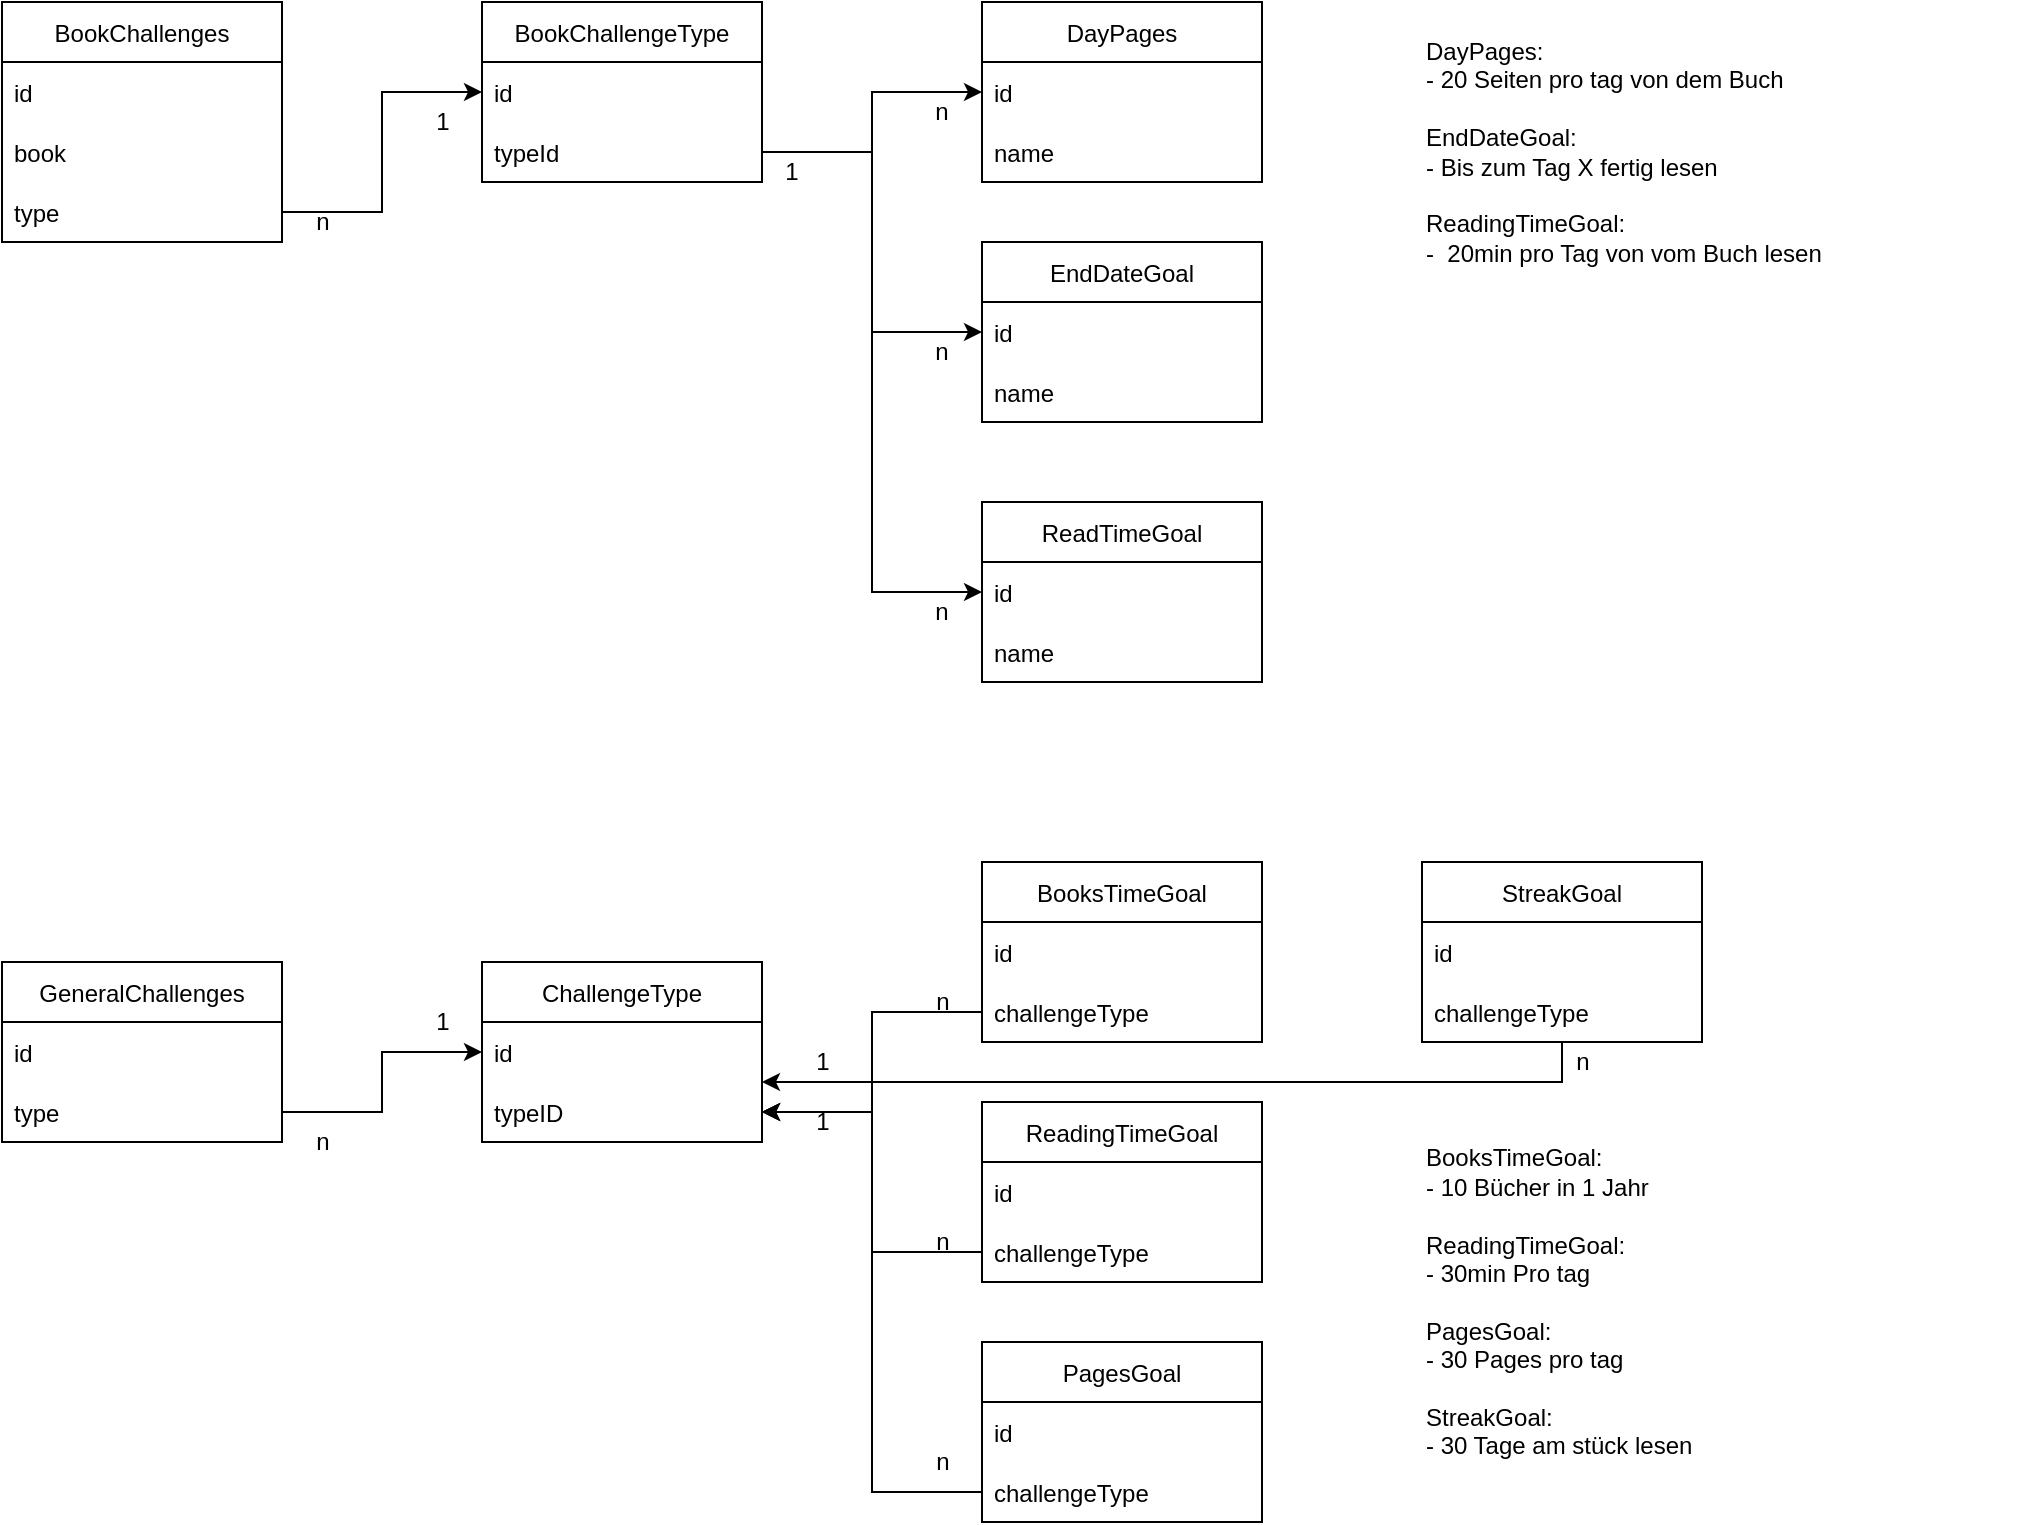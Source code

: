 <mxfile version="20.3.0" type="device"><diagram id="5UC8xc8aUDfBGlQ5QwmF" name="Seite-1"><mxGraphModel dx="1244" dy="906" grid="1" gridSize="10" guides="1" tooltips="1" connect="1" arrows="1" fold="1" page="1" pageScale="1" pageWidth="1169" pageHeight="827" math="0" shadow="0"><root><mxCell id="0"/><mxCell id="1" parent="0"/><mxCell id="uhi9riS7lNYA-uoKevwM-1" value="BookChallenges" style="swimlane;fontStyle=0;childLayout=stackLayout;horizontal=1;startSize=30;horizontalStack=0;resizeParent=1;resizeParentMax=0;resizeLast=0;collapsible=1;marginBottom=0;" parent="1" vertex="1"><mxGeometry x="70" y="50" width="140" height="120" as="geometry"/></mxCell><mxCell id="uhi9riS7lNYA-uoKevwM-2" value="id" style="text;strokeColor=none;fillColor=none;align=left;verticalAlign=middle;spacingLeft=4;spacingRight=4;overflow=hidden;points=[[0,0.5],[1,0.5]];portConstraint=eastwest;rotatable=0;" parent="uhi9riS7lNYA-uoKevwM-1" vertex="1"><mxGeometry y="30" width="140" height="30" as="geometry"/></mxCell><mxCell id="uhi9riS7lNYA-uoKevwM-3" value="book" style="text;strokeColor=none;fillColor=none;align=left;verticalAlign=middle;spacingLeft=4;spacingRight=4;overflow=hidden;points=[[0,0.5],[1,0.5]];portConstraint=eastwest;rotatable=0;" parent="uhi9riS7lNYA-uoKevwM-1" vertex="1"><mxGeometry y="60" width="140" height="30" as="geometry"/></mxCell><mxCell id="uhi9riS7lNYA-uoKevwM-4" value="type" style="text;strokeColor=none;fillColor=none;align=left;verticalAlign=middle;spacingLeft=4;spacingRight=4;overflow=hidden;points=[[0,0.5],[1,0.5]];portConstraint=eastwest;rotatable=0;" parent="uhi9riS7lNYA-uoKevwM-1" vertex="1"><mxGeometry y="90" width="140" height="30" as="geometry"/></mxCell><mxCell id="uhi9riS7lNYA-uoKevwM-5" value="BookChallengeType" style="swimlane;fontStyle=0;childLayout=stackLayout;horizontal=1;startSize=30;horizontalStack=0;resizeParent=1;resizeParentMax=0;resizeLast=0;collapsible=1;marginBottom=0;" parent="1" vertex="1"><mxGeometry x="310" y="50" width="140" height="90" as="geometry"/></mxCell><mxCell id="uhi9riS7lNYA-uoKevwM-6" value="id" style="text;strokeColor=none;fillColor=none;align=left;verticalAlign=middle;spacingLeft=4;spacingRight=4;overflow=hidden;points=[[0,0.5],[1,0.5]];portConstraint=eastwest;rotatable=0;" parent="uhi9riS7lNYA-uoKevwM-5" vertex="1"><mxGeometry y="30" width="140" height="30" as="geometry"/></mxCell><mxCell id="uhi9riS7lNYA-uoKevwM-7" value="typeId" style="text;strokeColor=none;fillColor=none;align=left;verticalAlign=middle;spacingLeft=4;spacingRight=4;overflow=hidden;points=[[0,0.5],[1,0.5]];portConstraint=eastwest;rotatable=0;" parent="uhi9riS7lNYA-uoKevwM-5" vertex="1"><mxGeometry y="60" width="140" height="30" as="geometry"/></mxCell><mxCell id="uhi9riS7lNYA-uoKevwM-9" style="edgeStyle=orthogonalEdgeStyle;rounded=0;orthogonalLoop=1;jettySize=auto;html=1;entryX=0;entryY=0.5;entryDx=0;entryDy=0;" parent="1" source="uhi9riS7lNYA-uoKevwM-4" target="uhi9riS7lNYA-uoKevwM-6" edge="1"><mxGeometry relative="1" as="geometry"/></mxCell><mxCell id="uhi9riS7lNYA-uoKevwM-10" value="n" style="text;html=1;align=center;verticalAlign=middle;resizable=0;points=[];autosize=1;strokeColor=none;fillColor=none;" parent="1" vertex="1"><mxGeometry x="215" y="145" width="30" height="30" as="geometry"/></mxCell><mxCell id="uhi9riS7lNYA-uoKevwM-11" value="1" style="text;html=1;align=center;verticalAlign=middle;resizable=0;points=[];autosize=1;strokeColor=none;fillColor=none;" parent="1" vertex="1"><mxGeometry x="275" y="95" width="30" height="30" as="geometry"/></mxCell><mxCell id="uhi9riS7lNYA-uoKevwM-12" value="DayPages" style="swimlane;fontStyle=0;childLayout=stackLayout;horizontal=1;startSize=30;horizontalStack=0;resizeParent=1;resizeParentMax=0;resizeLast=0;collapsible=1;marginBottom=0;" parent="1" vertex="1"><mxGeometry x="560" y="50" width="140" height="90" as="geometry"/></mxCell><mxCell id="uhi9riS7lNYA-uoKevwM-13" value="id" style="text;strokeColor=none;fillColor=none;align=left;verticalAlign=middle;spacingLeft=4;spacingRight=4;overflow=hidden;points=[[0,0.5],[1,0.5]];portConstraint=eastwest;rotatable=0;" parent="uhi9riS7lNYA-uoKevwM-12" vertex="1"><mxGeometry y="30" width="140" height="30" as="geometry"/></mxCell><mxCell id="uhi9riS7lNYA-uoKevwM-14" value="name" style="text;strokeColor=none;fillColor=none;align=left;verticalAlign=middle;spacingLeft=4;spacingRight=4;overflow=hidden;points=[[0,0.5],[1,0.5]];portConstraint=eastwest;rotatable=0;" parent="uhi9riS7lNYA-uoKevwM-12" vertex="1"><mxGeometry y="60" width="140" height="30" as="geometry"/></mxCell><mxCell id="uhi9riS7lNYA-uoKevwM-15" value="EndDateGoal" style="swimlane;fontStyle=0;childLayout=stackLayout;horizontal=1;startSize=30;horizontalStack=0;resizeParent=1;resizeParentMax=0;resizeLast=0;collapsible=1;marginBottom=0;" parent="1" vertex="1"><mxGeometry x="560" y="170" width="140" height="90" as="geometry"/></mxCell><mxCell id="uhi9riS7lNYA-uoKevwM-16" value="id" style="text;strokeColor=none;fillColor=none;align=left;verticalAlign=middle;spacingLeft=4;spacingRight=4;overflow=hidden;points=[[0,0.5],[1,0.5]];portConstraint=eastwest;rotatable=0;" parent="uhi9riS7lNYA-uoKevwM-15" vertex="1"><mxGeometry y="30" width="140" height="30" as="geometry"/></mxCell><mxCell id="uhi9riS7lNYA-uoKevwM-17" value="name" style="text;strokeColor=none;fillColor=none;align=left;verticalAlign=middle;spacingLeft=4;spacingRight=4;overflow=hidden;points=[[0,0.5],[1,0.5]];portConstraint=eastwest;rotatable=0;" parent="uhi9riS7lNYA-uoKevwM-15" vertex="1"><mxGeometry y="60" width="140" height="30" as="geometry"/></mxCell><mxCell id="uhi9riS7lNYA-uoKevwM-18" value="ReadTimeGoal" style="swimlane;fontStyle=0;childLayout=stackLayout;horizontal=1;startSize=30;horizontalStack=0;resizeParent=1;resizeParentMax=0;resizeLast=0;collapsible=1;marginBottom=0;" parent="1" vertex="1"><mxGeometry x="560" y="300" width="140" height="90" as="geometry"/></mxCell><mxCell id="uhi9riS7lNYA-uoKevwM-19" value="id" style="text;strokeColor=none;fillColor=none;align=left;verticalAlign=middle;spacingLeft=4;spacingRight=4;overflow=hidden;points=[[0,0.5],[1,0.5]];portConstraint=eastwest;rotatable=0;" parent="uhi9riS7lNYA-uoKevwM-18" vertex="1"><mxGeometry y="30" width="140" height="30" as="geometry"/></mxCell><mxCell id="uhi9riS7lNYA-uoKevwM-20" value="name" style="text;strokeColor=none;fillColor=none;align=left;verticalAlign=middle;spacingLeft=4;spacingRight=4;overflow=hidden;points=[[0,0.5],[1,0.5]];portConstraint=eastwest;rotatable=0;" parent="uhi9riS7lNYA-uoKevwM-18" vertex="1"><mxGeometry y="60" width="140" height="30" as="geometry"/></mxCell><mxCell id="uhi9riS7lNYA-uoKevwM-21" value="GeneralChallenges" style="swimlane;fontStyle=0;childLayout=stackLayout;horizontal=1;startSize=30;horizontalStack=0;resizeParent=1;resizeParentMax=0;resizeLast=0;collapsible=1;marginBottom=0;" parent="1" vertex="1"><mxGeometry x="70" y="530" width="140" height="90" as="geometry"/></mxCell><mxCell id="uhi9riS7lNYA-uoKevwM-22" value="id" style="text;strokeColor=none;fillColor=none;align=left;verticalAlign=middle;spacingLeft=4;spacingRight=4;overflow=hidden;points=[[0,0.5],[1,0.5]];portConstraint=eastwest;rotatable=0;" parent="uhi9riS7lNYA-uoKevwM-21" vertex="1"><mxGeometry y="30" width="140" height="30" as="geometry"/></mxCell><mxCell id="uhi9riS7lNYA-uoKevwM-24" value="type" style="text;strokeColor=none;fillColor=none;align=left;verticalAlign=middle;spacingLeft=4;spacingRight=4;overflow=hidden;points=[[0,0.5],[1,0.5]];portConstraint=eastwest;rotatable=0;" parent="uhi9riS7lNYA-uoKevwM-21" vertex="1"><mxGeometry y="60" width="140" height="30" as="geometry"/></mxCell><mxCell id="uhi9riS7lNYA-uoKevwM-25" value="ChallengeType" style="swimlane;fontStyle=0;childLayout=stackLayout;horizontal=1;startSize=30;horizontalStack=0;resizeParent=1;resizeParentMax=0;resizeLast=0;collapsible=1;marginBottom=0;" parent="1" vertex="1"><mxGeometry x="310" y="530" width="140" height="90" as="geometry"/></mxCell><mxCell id="uhi9riS7lNYA-uoKevwM-26" value="id" style="text;strokeColor=none;fillColor=none;align=left;verticalAlign=middle;spacingLeft=4;spacingRight=4;overflow=hidden;points=[[0,0.5],[1,0.5]];portConstraint=eastwest;rotatable=0;" parent="uhi9riS7lNYA-uoKevwM-25" vertex="1"><mxGeometry y="30" width="140" height="30" as="geometry"/></mxCell><mxCell id="uhi9riS7lNYA-uoKevwM-27" value="typeID" style="text;strokeColor=none;fillColor=none;align=left;verticalAlign=middle;spacingLeft=4;spacingRight=4;overflow=hidden;points=[[0,0.5],[1,0.5]];portConstraint=eastwest;rotatable=0;" parent="uhi9riS7lNYA-uoKevwM-25" vertex="1"><mxGeometry y="60" width="140" height="30" as="geometry"/></mxCell><mxCell id="uhi9riS7lNYA-uoKevwM-28" value="BooksTimeGoal" style="swimlane;fontStyle=0;childLayout=stackLayout;horizontal=1;startSize=30;horizontalStack=0;resizeParent=1;resizeParentMax=0;resizeLast=0;collapsible=1;marginBottom=0;" parent="1" vertex="1"><mxGeometry x="560" y="480" width="140" height="90" as="geometry"/></mxCell><mxCell id="uhi9riS7lNYA-uoKevwM-29" value="id" style="text;strokeColor=none;fillColor=none;align=left;verticalAlign=middle;spacingLeft=4;spacingRight=4;overflow=hidden;points=[[0,0.5],[1,0.5]];portConstraint=eastwest;rotatable=0;" parent="uhi9riS7lNYA-uoKevwM-28" vertex="1"><mxGeometry y="30" width="140" height="30" as="geometry"/></mxCell><mxCell id="uhi9riS7lNYA-uoKevwM-30" value="challengeType" style="text;strokeColor=none;fillColor=none;align=left;verticalAlign=middle;spacingLeft=4;spacingRight=4;overflow=hidden;points=[[0,0.5],[1,0.5]];portConstraint=eastwest;rotatable=0;" parent="uhi9riS7lNYA-uoKevwM-28" vertex="1"><mxGeometry y="60" width="140" height="30" as="geometry"/></mxCell><mxCell id="uhi9riS7lNYA-uoKevwM-31" value="ReadingTimeGoal" style="swimlane;fontStyle=0;childLayout=stackLayout;horizontal=1;startSize=30;horizontalStack=0;resizeParent=1;resizeParentMax=0;resizeLast=0;collapsible=1;marginBottom=0;" parent="1" vertex="1"><mxGeometry x="560" y="600" width="140" height="90" as="geometry"/></mxCell><mxCell id="uhi9riS7lNYA-uoKevwM-32" value="id" style="text;strokeColor=none;fillColor=none;align=left;verticalAlign=middle;spacingLeft=4;spacingRight=4;overflow=hidden;points=[[0,0.5],[1,0.5]];portConstraint=eastwest;rotatable=0;" parent="uhi9riS7lNYA-uoKevwM-31" vertex="1"><mxGeometry y="30" width="140" height="30" as="geometry"/></mxCell><mxCell id="uhi9riS7lNYA-uoKevwM-33" value="challengeType" style="text;strokeColor=none;fillColor=none;align=left;verticalAlign=middle;spacingLeft=4;spacingRight=4;overflow=hidden;points=[[0,0.5],[1,0.5]];portConstraint=eastwest;rotatable=0;" parent="uhi9riS7lNYA-uoKevwM-31" vertex="1"><mxGeometry y="60" width="140" height="30" as="geometry"/></mxCell><mxCell id="uhi9riS7lNYA-uoKevwM-34" value="PagesGoal" style="swimlane;fontStyle=0;childLayout=stackLayout;horizontal=1;startSize=30;horizontalStack=0;resizeParent=1;resizeParentMax=0;resizeLast=0;collapsible=1;marginBottom=0;" parent="1" vertex="1"><mxGeometry x="560" y="720" width="140" height="90" as="geometry"/></mxCell><mxCell id="uhi9riS7lNYA-uoKevwM-35" value="id" style="text;strokeColor=none;fillColor=none;align=left;verticalAlign=middle;spacingLeft=4;spacingRight=4;overflow=hidden;points=[[0,0.5],[1,0.5]];portConstraint=eastwest;rotatable=0;" parent="uhi9riS7lNYA-uoKevwM-34" vertex="1"><mxGeometry y="30" width="140" height="30" as="geometry"/></mxCell><mxCell id="uhi9riS7lNYA-uoKevwM-36" value="challengeType" style="text;strokeColor=none;fillColor=none;align=left;verticalAlign=middle;spacingLeft=4;spacingRight=4;overflow=hidden;points=[[0,0.5],[1,0.5]];portConstraint=eastwest;rotatable=0;" parent="uhi9riS7lNYA-uoKevwM-34" vertex="1"><mxGeometry y="60" width="140" height="30" as="geometry"/></mxCell><mxCell id="uhi9riS7lNYA-uoKevwM-37" value="StreakGoal" style="swimlane;fontStyle=0;childLayout=stackLayout;horizontal=1;startSize=30;horizontalStack=0;resizeParent=1;resizeParentMax=0;resizeLast=0;collapsible=1;marginBottom=0;" parent="1" vertex="1"><mxGeometry x="780" y="480" width="140" height="90" as="geometry"/></mxCell><mxCell id="uhi9riS7lNYA-uoKevwM-38" value="id" style="text;strokeColor=none;fillColor=none;align=left;verticalAlign=middle;spacingLeft=4;spacingRight=4;overflow=hidden;points=[[0,0.5],[1,0.5]];portConstraint=eastwest;rotatable=0;" parent="uhi9riS7lNYA-uoKevwM-37" vertex="1"><mxGeometry y="30" width="140" height="30" as="geometry"/></mxCell><mxCell id="uhi9riS7lNYA-uoKevwM-39" value="challengeType" style="text;strokeColor=none;fillColor=none;align=left;verticalAlign=middle;spacingLeft=4;spacingRight=4;overflow=hidden;points=[[0,0.5],[1,0.5]];portConstraint=eastwest;rotatable=0;" parent="uhi9riS7lNYA-uoKevwM-37" vertex="1"><mxGeometry y="60" width="140" height="30" as="geometry"/></mxCell><mxCell id="uhi9riS7lNYA-uoKevwM-41" value="BooksTimeGoal:&lt;br&gt;- 10 Bücher in 1 Jahr&lt;br&gt;&lt;br&gt;ReadingTimeGoal:&lt;br&gt;- 30min Pro tag&lt;br&gt;&lt;br&gt;PagesGoal:&lt;br&gt;- 30 Pages pro tag&amp;nbsp;&lt;br&gt;&lt;br&gt;StreakGoal:&lt;br&gt;- 30 Tage am stück lesen" style="text;html=1;strokeColor=none;fillColor=none;align=left;verticalAlign=middle;whiteSpace=wrap;rounded=0;" parent="1" vertex="1"><mxGeometry x="780" y="590" width="300" height="220" as="geometry"/></mxCell><mxCell id="uhi9riS7lNYA-uoKevwM-42" value="DayPages:&lt;br&gt;- 20 Seiten pro tag von dem Buch&lt;br&gt;&lt;br&gt;EndDateGoal:&lt;br&gt;- Bis zum Tag X fertig lesen&lt;br&gt;&lt;br&gt;ReadingTimeGoal:&lt;br&gt;-&amp;nbsp; 20min pro Tag von vom Buch lesen" style="text;html=1;strokeColor=none;fillColor=none;align=left;verticalAlign=middle;whiteSpace=wrap;rounded=0;" parent="1" vertex="1"><mxGeometry x="780" y="60" width="290" height="130" as="geometry"/></mxCell><mxCell id="uhi9riS7lNYA-uoKevwM-46" style="edgeStyle=orthogonalEdgeStyle;rounded=0;orthogonalLoop=1;jettySize=auto;html=1;exitX=0;exitY=0.5;exitDx=0;exitDy=0;entryX=1;entryY=0.5;entryDx=0;entryDy=0;" parent="1" source="uhi9riS7lNYA-uoKevwM-30" target="uhi9riS7lNYA-uoKevwM-27" edge="1"><mxGeometry relative="1" as="geometry"/></mxCell><mxCell id="uhi9riS7lNYA-uoKevwM-48" style="edgeStyle=orthogonalEdgeStyle;rounded=0;orthogonalLoop=1;jettySize=auto;html=1;entryX=1;entryY=0.5;entryDx=0;entryDy=0;" parent="1" source="uhi9riS7lNYA-uoKevwM-33" target="uhi9riS7lNYA-uoKevwM-27" edge="1"><mxGeometry relative="1" as="geometry"/></mxCell><mxCell id="uhi9riS7lNYA-uoKevwM-49" style="edgeStyle=orthogonalEdgeStyle;rounded=0;orthogonalLoop=1;jettySize=auto;html=1;entryX=1;entryY=0.5;entryDx=0;entryDy=0;" parent="1" source="uhi9riS7lNYA-uoKevwM-36" target="uhi9riS7lNYA-uoKevwM-27" edge="1"><mxGeometry relative="1" as="geometry"/></mxCell><mxCell id="uhi9riS7lNYA-uoKevwM-50" style="edgeStyle=orthogonalEdgeStyle;rounded=0;orthogonalLoop=1;jettySize=auto;html=1;" parent="1" source="uhi9riS7lNYA-uoKevwM-39" target="uhi9riS7lNYA-uoKevwM-27" edge="1"><mxGeometry relative="1" as="geometry"><Array as="points"><mxPoint x="850" y="590"/></Array></mxGeometry></mxCell><mxCell id="uhi9riS7lNYA-uoKevwM-58" value="n" style="text;html=1;align=center;verticalAlign=middle;resizable=0;points=[];autosize=1;strokeColor=none;fillColor=none;" parent="1" vertex="1"><mxGeometry x="525" y="535" width="30" height="30" as="geometry"/></mxCell><mxCell id="uhi9riS7lNYA-uoKevwM-59" value="n" style="text;html=1;align=center;verticalAlign=middle;resizable=0;points=[];autosize=1;strokeColor=none;fillColor=none;" parent="1" vertex="1"><mxGeometry x="525" y="655" width="30" height="30" as="geometry"/></mxCell><mxCell id="uhi9riS7lNYA-uoKevwM-60" value="n" style="text;html=1;align=center;verticalAlign=middle;resizable=0;points=[];autosize=1;strokeColor=none;fillColor=none;" parent="1" vertex="1"><mxGeometry x="525" y="765" width="30" height="30" as="geometry"/></mxCell><mxCell id="uhi9riS7lNYA-uoKevwM-61" value="n" style="text;html=1;align=center;verticalAlign=middle;resizable=0;points=[];autosize=1;strokeColor=none;fillColor=none;" parent="1" vertex="1"><mxGeometry x="845" y="565" width="30" height="30" as="geometry"/></mxCell><mxCell id="uhi9riS7lNYA-uoKevwM-62" value="1" style="text;html=1;align=center;verticalAlign=middle;resizable=0;points=[];autosize=1;strokeColor=none;fillColor=none;" parent="1" vertex="1"><mxGeometry x="465" y="565" width="30" height="30" as="geometry"/></mxCell><mxCell id="uhi9riS7lNYA-uoKevwM-63" value="1" style="text;html=1;align=center;verticalAlign=middle;resizable=0;points=[];autosize=1;strokeColor=none;fillColor=none;" parent="1" vertex="1"><mxGeometry x="465" y="595" width="30" height="30" as="geometry"/></mxCell><mxCell id="uhi9riS7lNYA-uoKevwM-64" style="edgeStyle=orthogonalEdgeStyle;rounded=0;orthogonalLoop=1;jettySize=auto;html=1;exitX=1;exitY=0.5;exitDx=0;exitDy=0;entryX=0;entryY=0.5;entryDx=0;entryDy=0;" parent="1" source="uhi9riS7lNYA-uoKevwM-24" target="uhi9riS7lNYA-uoKevwM-26" edge="1"><mxGeometry relative="1" as="geometry"/></mxCell><mxCell id="uhi9riS7lNYA-uoKevwM-65" value="1" style="text;html=1;align=center;verticalAlign=middle;resizable=0;points=[];autosize=1;strokeColor=none;fillColor=none;" parent="1" vertex="1"><mxGeometry x="275" y="545" width="30" height="30" as="geometry"/></mxCell><mxCell id="uhi9riS7lNYA-uoKevwM-66" value="n" style="text;html=1;align=center;verticalAlign=middle;resizable=0;points=[];autosize=1;strokeColor=none;fillColor=none;" parent="1" vertex="1"><mxGeometry x="215" y="605" width="30" height="30" as="geometry"/></mxCell><mxCell id="XvRPJvgTgX_1HgQw7SOI-7" style="edgeStyle=orthogonalEdgeStyle;rounded=0;orthogonalLoop=1;jettySize=auto;html=1;entryX=0;entryY=0.5;entryDx=0;entryDy=0;" edge="1" parent="1" source="uhi9riS7lNYA-uoKevwM-7" target="uhi9riS7lNYA-uoKevwM-13"><mxGeometry relative="1" as="geometry"/></mxCell><mxCell id="XvRPJvgTgX_1HgQw7SOI-8" style="edgeStyle=orthogonalEdgeStyle;rounded=0;orthogonalLoop=1;jettySize=auto;html=1;entryX=0;entryY=0.5;entryDx=0;entryDy=0;" edge="1" parent="1" source="uhi9riS7lNYA-uoKevwM-7" target="uhi9riS7lNYA-uoKevwM-16"><mxGeometry relative="1" as="geometry"/></mxCell><mxCell id="XvRPJvgTgX_1HgQw7SOI-9" style="edgeStyle=orthogonalEdgeStyle;rounded=0;orthogonalLoop=1;jettySize=auto;html=1;entryX=0;entryY=0.5;entryDx=0;entryDy=0;" edge="1" parent="1" source="uhi9riS7lNYA-uoKevwM-7" target="uhi9riS7lNYA-uoKevwM-19"><mxGeometry relative="1" as="geometry"/></mxCell><mxCell id="XvRPJvgTgX_1HgQw7SOI-10" value="1" style="text;html=1;strokeColor=none;fillColor=none;align=center;verticalAlign=middle;whiteSpace=wrap;rounded=0;" vertex="1" parent="1"><mxGeometry x="435" y="120" width="60" height="30" as="geometry"/></mxCell><mxCell id="XvRPJvgTgX_1HgQw7SOI-11" value="n" style="text;html=1;strokeColor=none;fillColor=none;align=center;verticalAlign=middle;whiteSpace=wrap;rounded=0;" vertex="1" parent="1"><mxGeometry x="510" y="90" width="60" height="30" as="geometry"/></mxCell><mxCell id="XvRPJvgTgX_1HgQw7SOI-12" value="n" style="text;html=1;strokeColor=none;fillColor=none;align=center;verticalAlign=middle;whiteSpace=wrap;rounded=0;" vertex="1" parent="1"><mxGeometry x="510" y="210" width="60" height="30" as="geometry"/></mxCell><mxCell id="XvRPJvgTgX_1HgQw7SOI-13" value="n" style="text;html=1;strokeColor=none;fillColor=none;align=center;verticalAlign=middle;whiteSpace=wrap;rounded=0;" vertex="1" parent="1"><mxGeometry x="510" y="340" width="60" height="30" as="geometry"/></mxCell></root></mxGraphModel></diagram></mxfile>